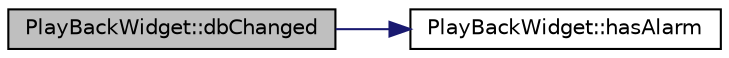 digraph "PlayBackWidget::dbChanged"
{
  edge [fontname="Helvetica",fontsize="10",labelfontname="Helvetica",labelfontsize="10"];
  node [fontname="Helvetica",fontsize="10",shape=record];
  rankdir="LR";
  Node14 [label="PlayBackWidget::dbChanged",height=0.2,width=0.4,color="black", fillcolor="grey75", style="filled", fontcolor="black"];
  Node14 -> Node15 [color="midnightblue",fontsize="10",style="solid"];
  Node15 [label="PlayBackWidget::hasAlarm",height=0.2,width=0.4,color="black", fillcolor="white", style="filled",URL="$class_play_back_widget.html#ad372e3ed644bd1b3aca066fe6a8bc44b",tooltip="Returns true if the alarm list is not null;otherwise returns false. "];
}
